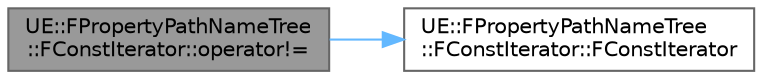 digraph "UE::FPropertyPathNameTree::FConstIterator::operator!="
{
 // INTERACTIVE_SVG=YES
 // LATEX_PDF_SIZE
  bgcolor="transparent";
  edge [fontname=Helvetica,fontsize=10,labelfontname=Helvetica,labelfontsize=10];
  node [fontname=Helvetica,fontsize=10,shape=box,height=0.2,width=0.4];
  rankdir="LR";
  Node1 [id="Node000001",label="UE::FPropertyPathNameTree\l::FConstIterator::operator!=",height=0.2,width=0.4,color="gray40", fillcolor="grey60", style="filled", fontcolor="black",tooltip=" "];
  Node1 -> Node2 [id="edge1_Node000001_Node000002",color="steelblue1",style="solid",tooltip=" "];
  Node2 [id="Node000002",label="UE::FPropertyPathNameTree\l::FConstIterator::FConstIterator",height=0.2,width=0.4,color="grey40", fillcolor="white", style="filled",URL="$d6/d58/classUE_1_1FPropertyPathNameTree_1_1FConstIterator.html#a72e07f6fc0bbead5335dc3343776c1ff",tooltip=" "];
}
